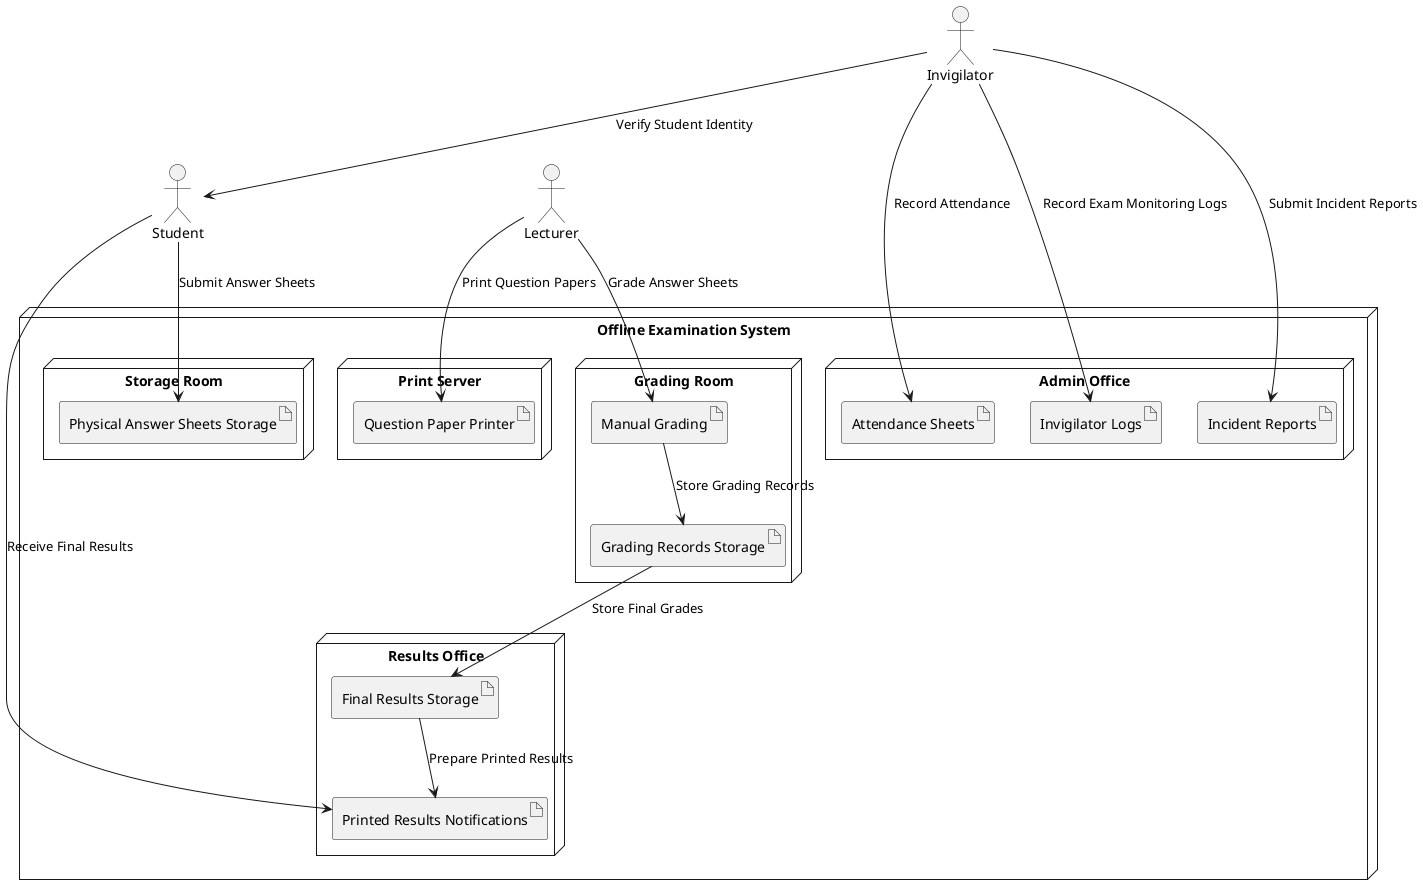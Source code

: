@startuml

' Define Nodes (Physical or Virtual Machines/Services)
node "Offline Examination System" as offlineExamSystem {

  node "Print Server" as printServer {
    artifact "Question Paper Printer" as questionPaperPrinter
  }

  node "Storage Room" as storageRoom {
    artifact "Physical Answer Sheets Storage" as answerSheetStorage
  }

  node "Grading Room" as gradingRoom {
    artifact "Manual Grading" as manualGrading
    artifact "Grading Records Storage" as gradingRecordsStorage
  }

  node "Admin Office" as adminOffice {
    artifact "Attendance Sheets" as attendanceSheets
    artifact "Invigilator Logs" as invigilatorLogs
    artifact "Incident Reports" as incidentReports
  }

  node "Results Office" as resultsOffice {
    artifact "Final Results Storage" as resultsStorage
    artifact "Printed Results Notifications" as resultsNotifications
  }

}

' Define Actors
actor "Lecturer" as lecturer
actor "Student" as student
actor "Invigilator" as invigilator

' Relationships and Interactions
lecturer --> questionPaperPrinter : "Print Question Papers"
invigilator --> student : "Verify Student Identity"
invigilator --> attendanceSheets : "Record Attendance"
student --> answerSheetStorage : "Submit Answer Sheets"
invigilator --> invigilatorLogs : "Record Exam Monitoring Logs"
invigilator --> incidentReports : "Submit Incident Reports"

lecturer --> manualGrading : "Grade Answer Sheets"
manualGrading --> gradingRecordsStorage : "Store Grading Records"
gradingRecordsStorage --> resultsStorage : "Store Final Grades"
resultsStorage --> resultsNotifications : "Prepare Printed Results"

student --> resultsNotifications : "Receive Final Results"

@enduml
